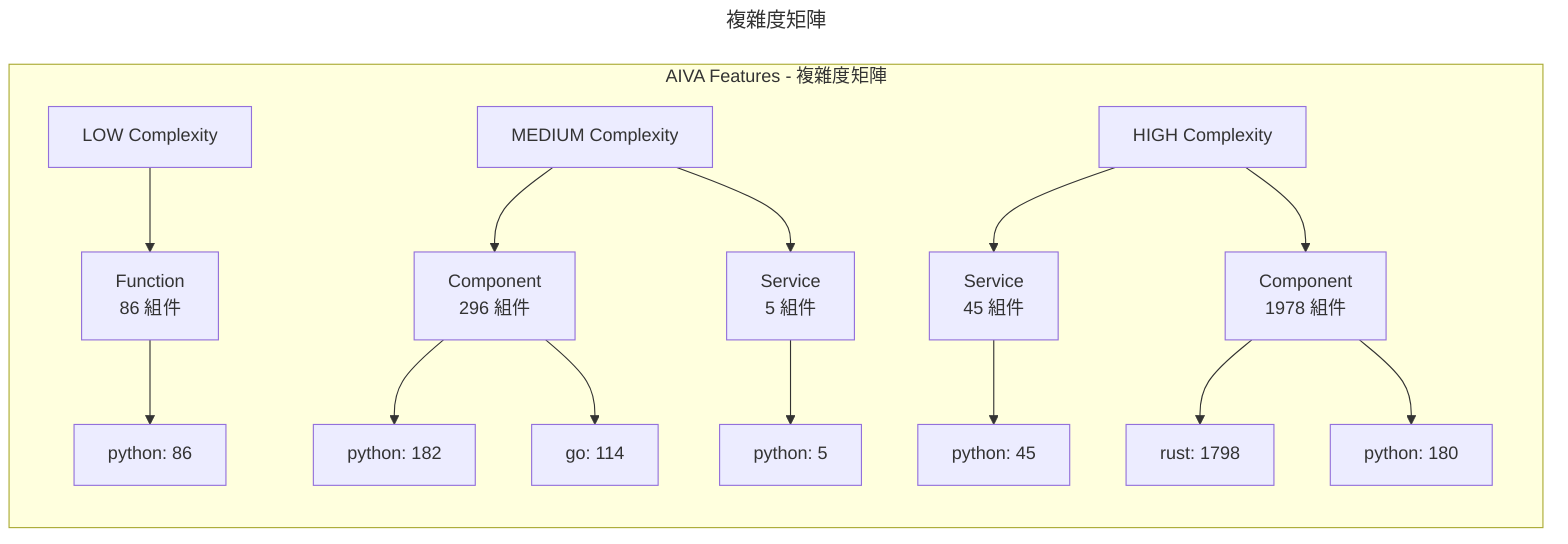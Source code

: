 ---
title: 複雜度矩陣
---
flowchart TD
    subgraph "AIVA Features - 複雜度矩陣"
        direction TB
        COMP1["LOW Complexity"]
        ABS2["Function<br/>86 組件"]
        L3["python: 86"]
        COMP4["MEDIUM Complexity"]
        ABS5["Component<br/>296 組件"]
        L6["python: 182"]
        L7["go: 114"]
        ABS8["Service<br/>5 組件"]
        L9["python: 5"]
        COMP10["HIGH Complexity"]
        ABS11["Service<br/>45 組件"]
        L12["python: 45"]
        ABS13["Component<br/>1978 組件"]
        L14["rust: 1798"]
        L15["python: 180"]
        COMP1 --> ABS2
        ABS2 --> L3
        COMP4 --> ABS5
        ABS5 --> L6
        ABS5 --> L7
        COMP4 --> ABS8
        ABS8 --> L9
        COMP10 --> ABS11
        ABS11 --> L12
        COMP10 --> ABS13
        ABS13 --> L14
        ABS13 --> L15

    end

    classDef stackStyle fill:#e1f5fe,stroke:#01579b,stroke-width:2px
    classDef clusterStyle fill:#f3e5f5,stroke:#4a148c,stroke-width:2px  
    classDef componentStyle fill:#e8f5e8,stroke:#1b5e20,stroke-width:2px
    classDef languageStyle fill:#fff3e0,stroke:#e65100,stroke-width:2px